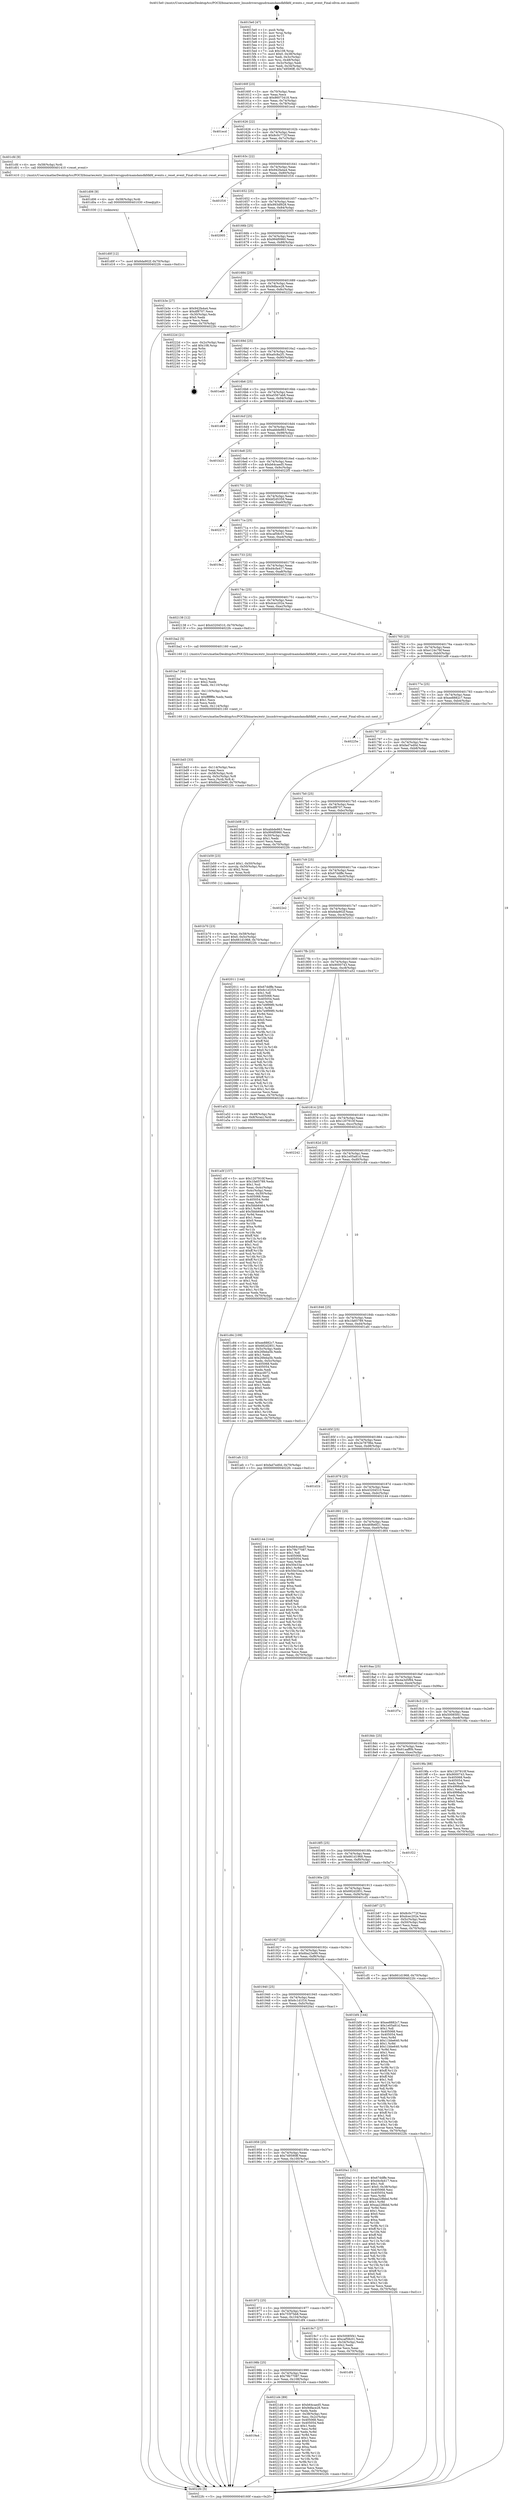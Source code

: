digraph "0x4015e0" {
  label = "0x4015e0 (/mnt/c/Users/mathe/Desktop/tcc/POCII/binaries/extr_linuxdriversgpudrmamdamdkfdkfd_events.c_reset_event_Final-ollvm.out::main(0))"
  labelloc = "t"
  node[shape=record]

  Entry [label="",width=0.3,height=0.3,shape=circle,fillcolor=black,style=filled]
  "0x40160f" [label="{
     0x40160f [23]\l
     | [instrs]\l
     &nbsp;&nbsp;0x40160f \<+3\>: mov -0x70(%rbp),%eax\l
     &nbsp;&nbsp;0x401612 \<+2\>: mov %eax,%ecx\l
     &nbsp;&nbsp;0x401614 \<+6\>: sub $0x86073418,%ecx\l
     &nbsp;&nbsp;0x40161a \<+3\>: mov %eax,-0x74(%rbp)\l
     &nbsp;&nbsp;0x40161d \<+3\>: mov %ecx,-0x78(%rbp)\l
     &nbsp;&nbsp;0x401620 \<+6\>: je 0000000000401ecd \<main+0x8ed\>\l
  }"]
  "0x401ecd" [label="{
     0x401ecd\l
  }", style=dashed]
  "0x401626" [label="{
     0x401626 [22]\l
     | [instrs]\l
     &nbsp;&nbsp;0x401626 \<+5\>: jmp 000000000040162b \<main+0x4b\>\l
     &nbsp;&nbsp;0x40162b \<+3\>: mov -0x74(%rbp),%eax\l
     &nbsp;&nbsp;0x40162e \<+5\>: sub $0x8c0c772f,%eax\l
     &nbsp;&nbsp;0x401633 \<+3\>: mov %eax,-0x7c(%rbp)\l
     &nbsp;&nbsp;0x401636 \<+6\>: je 0000000000401cfd \<main+0x71d\>\l
  }"]
  Exit [label="",width=0.3,height=0.3,shape=circle,fillcolor=black,style=filled,peripheries=2]
  "0x401cfd" [label="{
     0x401cfd [9]\l
     | [instrs]\l
     &nbsp;&nbsp;0x401cfd \<+4\>: mov -0x58(%rbp),%rdi\l
     &nbsp;&nbsp;0x401d01 \<+5\>: call 0000000000401410 \<reset_event\>\l
     | [calls]\l
     &nbsp;&nbsp;0x401410 \{1\} (/mnt/c/Users/mathe/Desktop/tcc/POCII/binaries/extr_linuxdriversgpudrmamdamdkfdkfd_events.c_reset_event_Final-ollvm.out::reset_event)\l
  }"]
  "0x40163c" [label="{
     0x40163c [22]\l
     | [instrs]\l
     &nbsp;&nbsp;0x40163c \<+5\>: jmp 0000000000401641 \<main+0x61\>\l
     &nbsp;&nbsp;0x401641 \<+3\>: mov -0x74(%rbp),%eax\l
     &nbsp;&nbsp;0x401644 \<+5\>: sub $0x942fa4a4,%eax\l
     &nbsp;&nbsp;0x401649 \<+3\>: mov %eax,-0x80(%rbp)\l
     &nbsp;&nbsp;0x40164c \<+6\>: je 0000000000401f16 \<main+0x936\>\l
  }"]
  "0x4019a4" [label="{
     0x4019a4\l
  }", style=dashed]
  "0x401f16" [label="{
     0x401f16\l
  }", style=dashed]
  "0x401652" [label="{
     0x401652 [25]\l
     | [instrs]\l
     &nbsp;&nbsp;0x401652 \<+5\>: jmp 0000000000401657 \<main+0x77\>\l
     &nbsp;&nbsp;0x401657 \<+3\>: mov -0x74(%rbp),%eax\l
     &nbsp;&nbsp;0x40165a \<+5\>: sub $0x993df928,%eax\l
     &nbsp;&nbsp;0x40165f \<+6\>: mov %eax,-0x84(%rbp)\l
     &nbsp;&nbsp;0x401665 \<+6\>: je 0000000000402005 \<main+0xa25\>\l
  }"]
  "0x4021d4" [label="{
     0x4021d4 [89]\l
     | [instrs]\l
     &nbsp;&nbsp;0x4021d4 \<+5\>: mov $0xb64caed5,%eax\l
     &nbsp;&nbsp;0x4021d9 \<+5\>: mov $0x9dface28,%ecx\l
     &nbsp;&nbsp;0x4021de \<+2\>: xor %edx,%edx\l
     &nbsp;&nbsp;0x4021e0 \<+3\>: mov -0x38(%rbp),%esi\l
     &nbsp;&nbsp;0x4021e3 \<+3\>: mov %esi,-0x2c(%rbp)\l
     &nbsp;&nbsp;0x4021e6 \<+7\>: mov 0x405068,%esi\l
     &nbsp;&nbsp;0x4021ed \<+7\>: mov 0x405054,%edi\l
     &nbsp;&nbsp;0x4021f4 \<+3\>: sub $0x1,%edx\l
     &nbsp;&nbsp;0x4021f7 \<+3\>: mov %esi,%r8d\l
     &nbsp;&nbsp;0x4021fa \<+3\>: add %edx,%r8d\l
     &nbsp;&nbsp;0x4021fd \<+4\>: imul %r8d,%esi\l
     &nbsp;&nbsp;0x402201 \<+3\>: and $0x1,%esi\l
     &nbsp;&nbsp;0x402204 \<+3\>: cmp $0x0,%esi\l
     &nbsp;&nbsp;0x402207 \<+4\>: sete %r9b\l
     &nbsp;&nbsp;0x40220b \<+3\>: cmp $0xa,%edi\l
     &nbsp;&nbsp;0x40220e \<+4\>: setl %r10b\l
     &nbsp;&nbsp;0x402212 \<+3\>: mov %r9b,%r11b\l
     &nbsp;&nbsp;0x402215 \<+3\>: and %r10b,%r11b\l
     &nbsp;&nbsp;0x402218 \<+3\>: xor %r10b,%r9b\l
     &nbsp;&nbsp;0x40221b \<+3\>: or %r9b,%r11b\l
     &nbsp;&nbsp;0x40221e \<+4\>: test $0x1,%r11b\l
     &nbsp;&nbsp;0x402222 \<+3\>: cmovne %ecx,%eax\l
     &nbsp;&nbsp;0x402225 \<+3\>: mov %eax,-0x70(%rbp)\l
     &nbsp;&nbsp;0x402228 \<+5\>: jmp 00000000004022fc \<main+0xd1c\>\l
  }"]
  "0x402005" [label="{
     0x402005\l
  }", style=dashed]
  "0x40166b" [label="{
     0x40166b [25]\l
     | [instrs]\l
     &nbsp;&nbsp;0x40166b \<+5\>: jmp 0000000000401670 \<main+0x90\>\l
     &nbsp;&nbsp;0x401670 \<+3\>: mov -0x74(%rbp),%eax\l
     &nbsp;&nbsp;0x401673 \<+5\>: sub $0x994f0960,%eax\l
     &nbsp;&nbsp;0x401678 \<+6\>: mov %eax,-0x88(%rbp)\l
     &nbsp;&nbsp;0x40167e \<+6\>: je 0000000000401b3e \<main+0x55e\>\l
  }"]
  "0x40198b" [label="{
     0x40198b [25]\l
     | [instrs]\l
     &nbsp;&nbsp;0x40198b \<+5\>: jmp 0000000000401990 \<main+0x3b0\>\l
     &nbsp;&nbsp;0x401990 \<+3\>: mov -0x74(%rbp),%eax\l
     &nbsp;&nbsp;0x401993 \<+5\>: sub $0x79b77087,%eax\l
     &nbsp;&nbsp;0x401998 \<+6\>: mov %eax,-0x108(%rbp)\l
     &nbsp;&nbsp;0x40199e \<+6\>: je 00000000004021d4 \<main+0xbf4\>\l
  }"]
  "0x401b3e" [label="{
     0x401b3e [27]\l
     | [instrs]\l
     &nbsp;&nbsp;0x401b3e \<+5\>: mov $0x942fa4a4,%eax\l
     &nbsp;&nbsp;0x401b43 \<+5\>: mov $0xdf8707,%ecx\l
     &nbsp;&nbsp;0x401b48 \<+3\>: mov -0x30(%rbp),%edx\l
     &nbsp;&nbsp;0x401b4b \<+3\>: cmp $0x0,%edx\l
     &nbsp;&nbsp;0x401b4e \<+3\>: cmove %ecx,%eax\l
     &nbsp;&nbsp;0x401b51 \<+3\>: mov %eax,-0x70(%rbp)\l
     &nbsp;&nbsp;0x401b54 \<+5\>: jmp 00000000004022fc \<main+0xd1c\>\l
  }"]
  "0x401684" [label="{
     0x401684 [25]\l
     | [instrs]\l
     &nbsp;&nbsp;0x401684 \<+5\>: jmp 0000000000401689 \<main+0xa9\>\l
     &nbsp;&nbsp;0x401689 \<+3\>: mov -0x74(%rbp),%eax\l
     &nbsp;&nbsp;0x40168c \<+5\>: sub $0x9dface28,%eax\l
     &nbsp;&nbsp;0x401691 \<+6\>: mov %eax,-0x8c(%rbp)\l
     &nbsp;&nbsp;0x401697 \<+6\>: je 000000000040222d \<main+0xc4d\>\l
  }"]
  "0x401df4" [label="{
     0x401df4\l
  }", style=dashed]
  "0x40222d" [label="{
     0x40222d [21]\l
     | [instrs]\l
     &nbsp;&nbsp;0x40222d \<+3\>: mov -0x2c(%rbp),%eax\l
     &nbsp;&nbsp;0x402230 \<+7\>: add $0x108,%rsp\l
     &nbsp;&nbsp;0x402237 \<+1\>: pop %rbx\l
     &nbsp;&nbsp;0x402238 \<+2\>: pop %r12\l
     &nbsp;&nbsp;0x40223a \<+2\>: pop %r13\l
     &nbsp;&nbsp;0x40223c \<+2\>: pop %r14\l
     &nbsp;&nbsp;0x40223e \<+2\>: pop %r15\l
     &nbsp;&nbsp;0x402240 \<+1\>: pop %rbp\l
     &nbsp;&nbsp;0x402241 \<+1\>: ret\l
  }"]
  "0x40169d" [label="{
     0x40169d [25]\l
     | [instrs]\l
     &nbsp;&nbsp;0x40169d \<+5\>: jmp 00000000004016a2 \<main+0xc2\>\l
     &nbsp;&nbsp;0x4016a2 \<+3\>: mov -0x74(%rbp),%eax\l
     &nbsp;&nbsp;0x4016a5 \<+5\>: sub $0xa0c8a2f1,%eax\l
     &nbsp;&nbsp;0x4016aa \<+6\>: mov %eax,-0x90(%rbp)\l
     &nbsp;&nbsp;0x4016b0 \<+6\>: je 0000000000401ed9 \<main+0x8f9\>\l
  }"]
  "0x401d0f" [label="{
     0x401d0f [12]\l
     | [instrs]\l
     &nbsp;&nbsp;0x401d0f \<+7\>: movl $0x6da902f,-0x70(%rbp)\l
     &nbsp;&nbsp;0x401d16 \<+5\>: jmp 00000000004022fc \<main+0xd1c\>\l
  }"]
  "0x401ed9" [label="{
     0x401ed9\l
  }", style=dashed]
  "0x4016b6" [label="{
     0x4016b6 [25]\l
     | [instrs]\l
     &nbsp;&nbsp;0x4016b6 \<+5\>: jmp 00000000004016bb \<main+0xdb\>\l
     &nbsp;&nbsp;0x4016bb \<+3\>: mov -0x74(%rbp),%eax\l
     &nbsp;&nbsp;0x4016be \<+5\>: sub $0xa5567ab8,%eax\l
     &nbsp;&nbsp;0x4016c3 \<+6\>: mov %eax,-0x94(%rbp)\l
     &nbsp;&nbsp;0x4016c9 \<+6\>: je 0000000000401d49 \<main+0x769\>\l
  }"]
  "0x401d06" [label="{
     0x401d06 [9]\l
     | [instrs]\l
     &nbsp;&nbsp;0x401d06 \<+4\>: mov -0x58(%rbp),%rdi\l
     &nbsp;&nbsp;0x401d0a \<+5\>: call 0000000000401030 \<free@plt\>\l
     | [calls]\l
     &nbsp;&nbsp;0x401030 \{1\} (unknown)\l
  }"]
  "0x401d49" [label="{
     0x401d49\l
  }", style=dashed]
  "0x4016cf" [label="{
     0x4016cf [25]\l
     | [instrs]\l
     &nbsp;&nbsp;0x4016cf \<+5\>: jmp 00000000004016d4 \<main+0xf4\>\l
     &nbsp;&nbsp;0x4016d4 \<+3\>: mov -0x74(%rbp),%eax\l
     &nbsp;&nbsp;0x4016d7 \<+5\>: sub $0xabbde863,%eax\l
     &nbsp;&nbsp;0x4016dc \<+6\>: mov %eax,-0x98(%rbp)\l
     &nbsp;&nbsp;0x4016e2 \<+6\>: je 0000000000401b23 \<main+0x543\>\l
  }"]
  "0x401bd3" [label="{
     0x401bd3 [33]\l
     | [instrs]\l
     &nbsp;&nbsp;0x401bd3 \<+6\>: mov -0x114(%rbp),%ecx\l
     &nbsp;&nbsp;0x401bd9 \<+3\>: imul %eax,%ecx\l
     &nbsp;&nbsp;0x401bdc \<+4\>: mov -0x58(%rbp),%rdi\l
     &nbsp;&nbsp;0x401be0 \<+4\>: movslq -0x5c(%rbp),%r8\l
     &nbsp;&nbsp;0x401be4 \<+4\>: mov %ecx,(%rdi,%r8,4)\l
     &nbsp;&nbsp;0x401be8 \<+7\>: movl $0x6ba23e99,-0x70(%rbp)\l
     &nbsp;&nbsp;0x401bef \<+5\>: jmp 00000000004022fc \<main+0xd1c\>\l
  }"]
  "0x401b23" [label="{
     0x401b23\l
  }", style=dashed]
  "0x4016e8" [label="{
     0x4016e8 [25]\l
     | [instrs]\l
     &nbsp;&nbsp;0x4016e8 \<+5\>: jmp 00000000004016ed \<main+0x10d\>\l
     &nbsp;&nbsp;0x4016ed \<+3\>: mov -0x74(%rbp),%eax\l
     &nbsp;&nbsp;0x4016f0 \<+5\>: sub $0xb64caed5,%eax\l
     &nbsp;&nbsp;0x4016f5 \<+6\>: mov %eax,-0x9c(%rbp)\l
     &nbsp;&nbsp;0x4016fb \<+6\>: je 00000000004022f5 \<main+0xd15\>\l
  }"]
  "0x401ba7" [label="{
     0x401ba7 [44]\l
     | [instrs]\l
     &nbsp;&nbsp;0x401ba7 \<+2\>: xor %ecx,%ecx\l
     &nbsp;&nbsp;0x401ba9 \<+5\>: mov $0x2,%edx\l
     &nbsp;&nbsp;0x401bae \<+6\>: mov %edx,-0x110(%rbp)\l
     &nbsp;&nbsp;0x401bb4 \<+1\>: cltd\l
     &nbsp;&nbsp;0x401bb5 \<+6\>: mov -0x110(%rbp),%esi\l
     &nbsp;&nbsp;0x401bbb \<+2\>: idiv %esi\l
     &nbsp;&nbsp;0x401bbd \<+6\>: imul $0xfffffffe,%edx,%edx\l
     &nbsp;&nbsp;0x401bc3 \<+3\>: sub $0x1,%ecx\l
     &nbsp;&nbsp;0x401bc6 \<+2\>: sub %ecx,%edx\l
     &nbsp;&nbsp;0x401bc8 \<+6\>: mov %edx,-0x114(%rbp)\l
     &nbsp;&nbsp;0x401bce \<+5\>: call 0000000000401160 \<next_i\>\l
     | [calls]\l
     &nbsp;&nbsp;0x401160 \{1\} (/mnt/c/Users/mathe/Desktop/tcc/POCII/binaries/extr_linuxdriversgpudrmamdamdkfdkfd_events.c_reset_event_Final-ollvm.out::next_i)\l
  }"]
  "0x4022f5" [label="{
     0x4022f5\l
  }", style=dashed]
  "0x401701" [label="{
     0x401701 [25]\l
     | [instrs]\l
     &nbsp;&nbsp;0x401701 \<+5\>: jmp 0000000000401706 \<main+0x126\>\l
     &nbsp;&nbsp;0x401706 \<+3\>: mov -0x74(%rbp),%eax\l
     &nbsp;&nbsp;0x401709 \<+5\>: sub $0xbf2d5359,%eax\l
     &nbsp;&nbsp;0x40170e \<+6\>: mov %eax,-0xa0(%rbp)\l
     &nbsp;&nbsp;0x401714 \<+6\>: je 000000000040227f \<main+0xc9f\>\l
  }"]
  "0x401b70" [label="{
     0x401b70 [23]\l
     | [instrs]\l
     &nbsp;&nbsp;0x401b70 \<+4\>: mov %rax,-0x58(%rbp)\l
     &nbsp;&nbsp;0x401b74 \<+7\>: movl $0x0,-0x5c(%rbp)\l
     &nbsp;&nbsp;0x401b7b \<+7\>: movl $0x661d1968,-0x70(%rbp)\l
     &nbsp;&nbsp;0x401b82 \<+5\>: jmp 00000000004022fc \<main+0xd1c\>\l
  }"]
  "0x40227f" [label="{
     0x40227f\l
  }", style=dashed]
  "0x40171a" [label="{
     0x40171a [25]\l
     | [instrs]\l
     &nbsp;&nbsp;0x40171a \<+5\>: jmp 000000000040171f \<main+0x13f\>\l
     &nbsp;&nbsp;0x40171f \<+3\>: mov -0x74(%rbp),%eax\l
     &nbsp;&nbsp;0x401722 \<+5\>: sub $0xcaf58c01,%eax\l
     &nbsp;&nbsp;0x401727 \<+6\>: mov %eax,-0xa4(%rbp)\l
     &nbsp;&nbsp;0x40172d \<+6\>: je 00000000004019e2 \<main+0x402\>\l
  }"]
  "0x401a5f" [label="{
     0x401a5f [157]\l
     | [instrs]\l
     &nbsp;&nbsp;0x401a5f \<+5\>: mov $0x1207910f,%ecx\l
     &nbsp;&nbsp;0x401a64 \<+5\>: mov $0x1fa65789,%edx\l
     &nbsp;&nbsp;0x401a69 \<+3\>: mov $0x1,%sil\l
     &nbsp;&nbsp;0x401a6c \<+3\>: mov %eax,-0x4c(%rbp)\l
     &nbsp;&nbsp;0x401a6f \<+3\>: mov -0x4c(%rbp),%eax\l
     &nbsp;&nbsp;0x401a72 \<+3\>: mov %eax,-0x30(%rbp)\l
     &nbsp;&nbsp;0x401a75 \<+7\>: mov 0x405068,%eax\l
     &nbsp;&nbsp;0x401a7c \<+8\>: mov 0x405054,%r8d\l
     &nbsp;&nbsp;0x401a84 \<+3\>: mov %eax,%r9d\l
     &nbsp;&nbsp;0x401a87 \<+7\>: sub $0x5bbb6464,%r9d\l
     &nbsp;&nbsp;0x401a8e \<+4\>: sub $0x1,%r9d\l
     &nbsp;&nbsp;0x401a92 \<+7\>: add $0x5bbb6464,%r9d\l
     &nbsp;&nbsp;0x401a99 \<+4\>: imul %r9d,%eax\l
     &nbsp;&nbsp;0x401a9d \<+3\>: and $0x1,%eax\l
     &nbsp;&nbsp;0x401aa0 \<+3\>: cmp $0x0,%eax\l
     &nbsp;&nbsp;0x401aa3 \<+4\>: sete %r10b\l
     &nbsp;&nbsp;0x401aa7 \<+4\>: cmp $0xa,%r8d\l
     &nbsp;&nbsp;0x401aab \<+4\>: setl %r11b\l
     &nbsp;&nbsp;0x401aaf \<+3\>: mov %r10b,%bl\l
     &nbsp;&nbsp;0x401ab2 \<+3\>: xor $0xff,%bl\l
     &nbsp;&nbsp;0x401ab5 \<+3\>: mov %r11b,%r14b\l
     &nbsp;&nbsp;0x401ab8 \<+4\>: xor $0xff,%r14b\l
     &nbsp;&nbsp;0x401abc \<+4\>: xor $0x1,%sil\l
     &nbsp;&nbsp;0x401ac0 \<+3\>: mov %bl,%r15b\l
     &nbsp;&nbsp;0x401ac3 \<+4\>: and $0xff,%r15b\l
     &nbsp;&nbsp;0x401ac7 \<+3\>: and %sil,%r10b\l
     &nbsp;&nbsp;0x401aca \<+3\>: mov %r14b,%r12b\l
     &nbsp;&nbsp;0x401acd \<+4\>: and $0xff,%r12b\l
     &nbsp;&nbsp;0x401ad1 \<+3\>: and %sil,%r11b\l
     &nbsp;&nbsp;0x401ad4 \<+3\>: or %r10b,%r15b\l
     &nbsp;&nbsp;0x401ad7 \<+3\>: or %r11b,%r12b\l
     &nbsp;&nbsp;0x401ada \<+3\>: xor %r12b,%r15b\l
     &nbsp;&nbsp;0x401add \<+3\>: or %r14b,%bl\l
     &nbsp;&nbsp;0x401ae0 \<+3\>: xor $0xff,%bl\l
     &nbsp;&nbsp;0x401ae3 \<+4\>: or $0x1,%sil\l
     &nbsp;&nbsp;0x401ae7 \<+3\>: and %sil,%bl\l
     &nbsp;&nbsp;0x401aea \<+3\>: or %bl,%r15b\l
     &nbsp;&nbsp;0x401aed \<+4\>: test $0x1,%r15b\l
     &nbsp;&nbsp;0x401af1 \<+3\>: cmovne %edx,%ecx\l
     &nbsp;&nbsp;0x401af4 \<+3\>: mov %ecx,-0x70(%rbp)\l
     &nbsp;&nbsp;0x401af7 \<+5\>: jmp 00000000004022fc \<main+0xd1c\>\l
  }"]
  "0x4019e2" [label="{
     0x4019e2\l
  }", style=dashed]
  "0x401733" [label="{
     0x401733 [25]\l
     | [instrs]\l
     &nbsp;&nbsp;0x401733 \<+5\>: jmp 0000000000401738 \<main+0x158\>\l
     &nbsp;&nbsp;0x401738 \<+3\>: mov -0x74(%rbp),%eax\l
     &nbsp;&nbsp;0x40173b \<+5\>: sub $0xd4cfa417,%eax\l
     &nbsp;&nbsp;0x401740 \<+6\>: mov %eax,-0xa8(%rbp)\l
     &nbsp;&nbsp;0x401746 \<+6\>: je 0000000000402138 \<main+0xb58\>\l
  }"]
  "0x4015e0" [label="{
     0x4015e0 [47]\l
     | [instrs]\l
     &nbsp;&nbsp;0x4015e0 \<+1\>: push %rbp\l
     &nbsp;&nbsp;0x4015e1 \<+3\>: mov %rsp,%rbp\l
     &nbsp;&nbsp;0x4015e4 \<+2\>: push %r15\l
     &nbsp;&nbsp;0x4015e6 \<+2\>: push %r14\l
     &nbsp;&nbsp;0x4015e8 \<+2\>: push %r13\l
     &nbsp;&nbsp;0x4015ea \<+2\>: push %r12\l
     &nbsp;&nbsp;0x4015ec \<+1\>: push %rbx\l
     &nbsp;&nbsp;0x4015ed \<+7\>: sub $0x108,%rsp\l
     &nbsp;&nbsp;0x4015f4 \<+7\>: movl $0x0,-0x38(%rbp)\l
     &nbsp;&nbsp;0x4015fb \<+3\>: mov %edi,-0x3c(%rbp)\l
     &nbsp;&nbsp;0x4015fe \<+4\>: mov %rsi,-0x48(%rbp)\l
     &nbsp;&nbsp;0x401602 \<+3\>: mov -0x3c(%rbp),%edi\l
     &nbsp;&nbsp;0x401605 \<+3\>: mov %edi,-0x34(%rbp)\l
     &nbsp;&nbsp;0x401608 \<+7\>: movl $0x749590ff,-0x70(%rbp)\l
  }"]
  "0x402138" [label="{
     0x402138 [12]\l
     | [instrs]\l
     &nbsp;&nbsp;0x402138 \<+7\>: movl $0x43204510,-0x70(%rbp)\l
     &nbsp;&nbsp;0x40213f \<+5\>: jmp 00000000004022fc \<main+0xd1c\>\l
  }"]
  "0x40174c" [label="{
     0x40174c [25]\l
     | [instrs]\l
     &nbsp;&nbsp;0x40174c \<+5\>: jmp 0000000000401751 \<main+0x171\>\l
     &nbsp;&nbsp;0x401751 \<+3\>: mov -0x74(%rbp),%eax\l
     &nbsp;&nbsp;0x401754 \<+5\>: sub $0xdcec202e,%eax\l
     &nbsp;&nbsp;0x401759 \<+6\>: mov %eax,-0xac(%rbp)\l
     &nbsp;&nbsp;0x40175f \<+6\>: je 0000000000401ba2 \<main+0x5c2\>\l
  }"]
  "0x4022fc" [label="{
     0x4022fc [5]\l
     | [instrs]\l
     &nbsp;&nbsp;0x4022fc \<+5\>: jmp 000000000040160f \<main+0x2f\>\l
  }"]
  "0x401ba2" [label="{
     0x401ba2 [5]\l
     | [instrs]\l
     &nbsp;&nbsp;0x401ba2 \<+5\>: call 0000000000401160 \<next_i\>\l
     | [calls]\l
     &nbsp;&nbsp;0x401160 \{1\} (/mnt/c/Users/mathe/Desktop/tcc/POCII/binaries/extr_linuxdriversgpudrmamdamdkfdkfd_events.c_reset_event_Final-ollvm.out::next_i)\l
  }"]
  "0x401765" [label="{
     0x401765 [25]\l
     | [instrs]\l
     &nbsp;&nbsp;0x401765 \<+5\>: jmp 000000000040176a \<main+0x18a\>\l
     &nbsp;&nbsp;0x40176a \<+3\>: mov -0x74(%rbp),%eax\l
     &nbsp;&nbsp;0x40176d \<+5\>: sub $0xe124c76f,%eax\l
     &nbsp;&nbsp;0x401772 \<+6\>: mov %eax,-0xb0(%rbp)\l
     &nbsp;&nbsp;0x401778 \<+6\>: je 0000000000401ef8 \<main+0x918\>\l
  }"]
  "0x401972" [label="{
     0x401972 [25]\l
     | [instrs]\l
     &nbsp;&nbsp;0x401972 \<+5\>: jmp 0000000000401977 \<main+0x397\>\l
     &nbsp;&nbsp;0x401977 \<+3\>: mov -0x74(%rbp),%eax\l
     &nbsp;&nbsp;0x40197a \<+5\>: sub $0x755f7bb8,%eax\l
     &nbsp;&nbsp;0x40197f \<+6\>: mov %eax,-0x104(%rbp)\l
     &nbsp;&nbsp;0x401985 \<+6\>: je 0000000000401df4 \<main+0x814\>\l
  }"]
  "0x401ef8" [label="{
     0x401ef8\l
  }", style=dashed]
  "0x40177e" [label="{
     0x40177e [25]\l
     | [instrs]\l
     &nbsp;&nbsp;0x40177e \<+5\>: jmp 0000000000401783 \<main+0x1a3\>\l
     &nbsp;&nbsp;0x401783 \<+3\>: mov -0x74(%rbp),%eax\l
     &nbsp;&nbsp;0x401786 \<+5\>: sub $0xee8882c7,%eax\l
     &nbsp;&nbsp;0x40178b \<+6\>: mov %eax,-0xb4(%rbp)\l
     &nbsp;&nbsp;0x401791 \<+6\>: je 000000000040225e \<main+0xc7e\>\l
  }"]
  "0x4019c7" [label="{
     0x4019c7 [27]\l
     | [instrs]\l
     &nbsp;&nbsp;0x4019c7 \<+5\>: mov $0x50085f41,%eax\l
     &nbsp;&nbsp;0x4019cc \<+5\>: mov $0xcaf58c01,%ecx\l
     &nbsp;&nbsp;0x4019d1 \<+3\>: mov -0x34(%rbp),%edx\l
     &nbsp;&nbsp;0x4019d4 \<+3\>: cmp $0x2,%edx\l
     &nbsp;&nbsp;0x4019d7 \<+3\>: cmovne %ecx,%eax\l
     &nbsp;&nbsp;0x4019da \<+3\>: mov %eax,-0x70(%rbp)\l
     &nbsp;&nbsp;0x4019dd \<+5\>: jmp 00000000004022fc \<main+0xd1c\>\l
  }"]
  "0x40225e" [label="{
     0x40225e\l
  }", style=dashed]
  "0x401797" [label="{
     0x401797 [25]\l
     | [instrs]\l
     &nbsp;&nbsp;0x401797 \<+5\>: jmp 000000000040179c \<main+0x1bc\>\l
     &nbsp;&nbsp;0x40179c \<+3\>: mov -0x74(%rbp),%eax\l
     &nbsp;&nbsp;0x40179f \<+5\>: sub $0xfad7ed0d,%eax\l
     &nbsp;&nbsp;0x4017a4 \<+6\>: mov %eax,-0xb8(%rbp)\l
     &nbsp;&nbsp;0x4017aa \<+6\>: je 0000000000401b08 \<main+0x528\>\l
  }"]
  "0x401959" [label="{
     0x401959 [25]\l
     | [instrs]\l
     &nbsp;&nbsp;0x401959 \<+5\>: jmp 000000000040195e \<main+0x37e\>\l
     &nbsp;&nbsp;0x40195e \<+3\>: mov -0x74(%rbp),%eax\l
     &nbsp;&nbsp;0x401961 \<+5\>: sub $0x749590ff,%eax\l
     &nbsp;&nbsp;0x401966 \<+6\>: mov %eax,-0x100(%rbp)\l
     &nbsp;&nbsp;0x40196c \<+6\>: je 00000000004019c7 \<main+0x3e7\>\l
  }"]
  "0x401b08" [label="{
     0x401b08 [27]\l
     | [instrs]\l
     &nbsp;&nbsp;0x401b08 \<+5\>: mov $0xabbde863,%eax\l
     &nbsp;&nbsp;0x401b0d \<+5\>: mov $0x994f0960,%ecx\l
     &nbsp;&nbsp;0x401b12 \<+3\>: mov -0x30(%rbp),%edx\l
     &nbsp;&nbsp;0x401b15 \<+3\>: cmp $0x1,%edx\l
     &nbsp;&nbsp;0x401b18 \<+3\>: cmovl %ecx,%eax\l
     &nbsp;&nbsp;0x401b1b \<+3\>: mov %eax,-0x70(%rbp)\l
     &nbsp;&nbsp;0x401b1e \<+5\>: jmp 00000000004022fc \<main+0xd1c\>\l
  }"]
  "0x4017b0" [label="{
     0x4017b0 [25]\l
     | [instrs]\l
     &nbsp;&nbsp;0x4017b0 \<+5\>: jmp 00000000004017b5 \<main+0x1d5\>\l
     &nbsp;&nbsp;0x4017b5 \<+3\>: mov -0x74(%rbp),%eax\l
     &nbsp;&nbsp;0x4017b8 \<+5\>: sub $0xdf8707,%eax\l
     &nbsp;&nbsp;0x4017bd \<+6\>: mov %eax,-0xbc(%rbp)\l
     &nbsp;&nbsp;0x4017c3 \<+6\>: je 0000000000401b59 \<main+0x579\>\l
  }"]
  "0x4020a1" [label="{
     0x4020a1 [151]\l
     | [instrs]\l
     &nbsp;&nbsp;0x4020a1 \<+5\>: mov $0x67ddffe,%eax\l
     &nbsp;&nbsp;0x4020a6 \<+5\>: mov $0xd4cfa417,%ecx\l
     &nbsp;&nbsp;0x4020ab \<+2\>: mov $0x1,%dl\l
     &nbsp;&nbsp;0x4020ad \<+7\>: movl $0x0,-0x38(%rbp)\l
     &nbsp;&nbsp;0x4020b4 \<+7\>: mov 0x405068,%esi\l
     &nbsp;&nbsp;0x4020bb \<+7\>: mov 0x405054,%edi\l
     &nbsp;&nbsp;0x4020c2 \<+3\>: mov %esi,%r8d\l
     &nbsp;&nbsp;0x4020c5 \<+7\>: sub $0xaa228bbd,%r8d\l
     &nbsp;&nbsp;0x4020cc \<+4\>: sub $0x1,%r8d\l
     &nbsp;&nbsp;0x4020d0 \<+7\>: add $0xaa228bbd,%r8d\l
     &nbsp;&nbsp;0x4020d7 \<+4\>: imul %r8d,%esi\l
     &nbsp;&nbsp;0x4020db \<+3\>: and $0x1,%esi\l
     &nbsp;&nbsp;0x4020de \<+3\>: cmp $0x0,%esi\l
     &nbsp;&nbsp;0x4020e1 \<+4\>: sete %r9b\l
     &nbsp;&nbsp;0x4020e5 \<+3\>: cmp $0xa,%edi\l
     &nbsp;&nbsp;0x4020e8 \<+4\>: setl %r10b\l
     &nbsp;&nbsp;0x4020ec \<+3\>: mov %r9b,%r11b\l
     &nbsp;&nbsp;0x4020ef \<+4\>: xor $0xff,%r11b\l
     &nbsp;&nbsp;0x4020f3 \<+3\>: mov %r10b,%bl\l
     &nbsp;&nbsp;0x4020f6 \<+3\>: xor $0xff,%bl\l
     &nbsp;&nbsp;0x4020f9 \<+3\>: xor $0x0,%dl\l
     &nbsp;&nbsp;0x4020fc \<+3\>: mov %r11b,%r14b\l
     &nbsp;&nbsp;0x4020ff \<+4\>: and $0x0,%r14b\l
     &nbsp;&nbsp;0x402103 \<+3\>: and %dl,%r9b\l
     &nbsp;&nbsp;0x402106 \<+3\>: mov %bl,%r15b\l
     &nbsp;&nbsp;0x402109 \<+4\>: and $0x0,%r15b\l
     &nbsp;&nbsp;0x40210d \<+3\>: and %dl,%r10b\l
     &nbsp;&nbsp;0x402110 \<+3\>: or %r9b,%r14b\l
     &nbsp;&nbsp;0x402113 \<+3\>: or %r10b,%r15b\l
     &nbsp;&nbsp;0x402116 \<+3\>: xor %r15b,%r14b\l
     &nbsp;&nbsp;0x402119 \<+3\>: or %bl,%r11b\l
     &nbsp;&nbsp;0x40211c \<+4\>: xor $0xff,%r11b\l
     &nbsp;&nbsp;0x402120 \<+3\>: or $0x0,%dl\l
     &nbsp;&nbsp;0x402123 \<+3\>: and %dl,%r11b\l
     &nbsp;&nbsp;0x402126 \<+3\>: or %r11b,%r14b\l
     &nbsp;&nbsp;0x402129 \<+4\>: test $0x1,%r14b\l
     &nbsp;&nbsp;0x40212d \<+3\>: cmovne %ecx,%eax\l
     &nbsp;&nbsp;0x402130 \<+3\>: mov %eax,-0x70(%rbp)\l
     &nbsp;&nbsp;0x402133 \<+5\>: jmp 00000000004022fc \<main+0xd1c\>\l
  }"]
  "0x401b59" [label="{
     0x401b59 [23]\l
     | [instrs]\l
     &nbsp;&nbsp;0x401b59 \<+7\>: movl $0x1,-0x50(%rbp)\l
     &nbsp;&nbsp;0x401b60 \<+4\>: movslq -0x50(%rbp),%rax\l
     &nbsp;&nbsp;0x401b64 \<+4\>: shl $0x2,%rax\l
     &nbsp;&nbsp;0x401b68 \<+3\>: mov %rax,%rdi\l
     &nbsp;&nbsp;0x401b6b \<+5\>: call 0000000000401050 \<malloc@plt\>\l
     | [calls]\l
     &nbsp;&nbsp;0x401050 \{1\} (unknown)\l
  }"]
  "0x4017c9" [label="{
     0x4017c9 [25]\l
     | [instrs]\l
     &nbsp;&nbsp;0x4017c9 \<+5\>: jmp 00000000004017ce \<main+0x1ee\>\l
     &nbsp;&nbsp;0x4017ce \<+3\>: mov -0x74(%rbp),%eax\l
     &nbsp;&nbsp;0x4017d1 \<+5\>: sub $0x67ddffe,%eax\l
     &nbsp;&nbsp;0x4017d6 \<+6\>: mov %eax,-0xc0(%rbp)\l
     &nbsp;&nbsp;0x4017dc \<+6\>: je 00000000004022e2 \<main+0xd02\>\l
  }"]
  "0x401940" [label="{
     0x401940 [25]\l
     | [instrs]\l
     &nbsp;&nbsp;0x401940 \<+5\>: jmp 0000000000401945 \<main+0x365\>\l
     &nbsp;&nbsp;0x401945 \<+3\>: mov -0x74(%rbp),%eax\l
     &nbsp;&nbsp;0x401948 \<+5\>: sub $0x6c1d1f16,%eax\l
     &nbsp;&nbsp;0x40194d \<+6\>: mov %eax,-0xfc(%rbp)\l
     &nbsp;&nbsp;0x401953 \<+6\>: je 00000000004020a1 \<main+0xac1\>\l
  }"]
  "0x4022e2" [label="{
     0x4022e2\l
  }", style=dashed]
  "0x4017e2" [label="{
     0x4017e2 [25]\l
     | [instrs]\l
     &nbsp;&nbsp;0x4017e2 \<+5\>: jmp 00000000004017e7 \<main+0x207\>\l
     &nbsp;&nbsp;0x4017e7 \<+3\>: mov -0x74(%rbp),%eax\l
     &nbsp;&nbsp;0x4017ea \<+5\>: sub $0x6da902f,%eax\l
     &nbsp;&nbsp;0x4017ef \<+6\>: mov %eax,-0xc4(%rbp)\l
     &nbsp;&nbsp;0x4017f5 \<+6\>: je 0000000000402011 \<main+0xa31\>\l
  }"]
  "0x401bf4" [label="{
     0x401bf4 [144]\l
     | [instrs]\l
     &nbsp;&nbsp;0x401bf4 \<+5\>: mov $0xee8882c7,%eax\l
     &nbsp;&nbsp;0x401bf9 \<+5\>: mov $0x1e05a81d,%ecx\l
     &nbsp;&nbsp;0x401bfe \<+2\>: mov $0x1,%dl\l
     &nbsp;&nbsp;0x401c00 \<+7\>: mov 0x405068,%esi\l
     &nbsp;&nbsp;0x401c07 \<+7\>: mov 0x405054,%edi\l
     &nbsp;&nbsp;0x401c0e \<+3\>: mov %esi,%r8d\l
     &nbsp;&nbsp;0x401c11 \<+7\>: sub $0x11bbe640,%r8d\l
     &nbsp;&nbsp;0x401c18 \<+4\>: sub $0x1,%r8d\l
     &nbsp;&nbsp;0x401c1c \<+7\>: add $0x11bbe640,%r8d\l
     &nbsp;&nbsp;0x401c23 \<+4\>: imul %r8d,%esi\l
     &nbsp;&nbsp;0x401c27 \<+3\>: and $0x1,%esi\l
     &nbsp;&nbsp;0x401c2a \<+3\>: cmp $0x0,%esi\l
     &nbsp;&nbsp;0x401c2d \<+4\>: sete %r9b\l
     &nbsp;&nbsp;0x401c31 \<+3\>: cmp $0xa,%edi\l
     &nbsp;&nbsp;0x401c34 \<+4\>: setl %r10b\l
     &nbsp;&nbsp;0x401c38 \<+3\>: mov %r9b,%r11b\l
     &nbsp;&nbsp;0x401c3b \<+4\>: xor $0xff,%r11b\l
     &nbsp;&nbsp;0x401c3f \<+3\>: mov %r10b,%bl\l
     &nbsp;&nbsp;0x401c42 \<+3\>: xor $0xff,%bl\l
     &nbsp;&nbsp;0x401c45 \<+3\>: xor $0x1,%dl\l
     &nbsp;&nbsp;0x401c48 \<+3\>: mov %r11b,%r14b\l
     &nbsp;&nbsp;0x401c4b \<+4\>: and $0xff,%r14b\l
     &nbsp;&nbsp;0x401c4f \<+3\>: and %dl,%r9b\l
     &nbsp;&nbsp;0x401c52 \<+3\>: mov %bl,%r15b\l
     &nbsp;&nbsp;0x401c55 \<+4\>: and $0xff,%r15b\l
     &nbsp;&nbsp;0x401c59 \<+3\>: and %dl,%r10b\l
     &nbsp;&nbsp;0x401c5c \<+3\>: or %r9b,%r14b\l
     &nbsp;&nbsp;0x401c5f \<+3\>: or %r10b,%r15b\l
     &nbsp;&nbsp;0x401c62 \<+3\>: xor %r15b,%r14b\l
     &nbsp;&nbsp;0x401c65 \<+3\>: or %bl,%r11b\l
     &nbsp;&nbsp;0x401c68 \<+4\>: xor $0xff,%r11b\l
     &nbsp;&nbsp;0x401c6c \<+3\>: or $0x1,%dl\l
     &nbsp;&nbsp;0x401c6f \<+3\>: and %dl,%r11b\l
     &nbsp;&nbsp;0x401c72 \<+3\>: or %r11b,%r14b\l
     &nbsp;&nbsp;0x401c75 \<+4\>: test $0x1,%r14b\l
     &nbsp;&nbsp;0x401c79 \<+3\>: cmovne %ecx,%eax\l
     &nbsp;&nbsp;0x401c7c \<+3\>: mov %eax,-0x70(%rbp)\l
     &nbsp;&nbsp;0x401c7f \<+5\>: jmp 00000000004022fc \<main+0xd1c\>\l
  }"]
  "0x402011" [label="{
     0x402011 [144]\l
     | [instrs]\l
     &nbsp;&nbsp;0x402011 \<+5\>: mov $0x67ddffe,%eax\l
     &nbsp;&nbsp;0x402016 \<+5\>: mov $0x6c1d1f16,%ecx\l
     &nbsp;&nbsp;0x40201b \<+2\>: mov $0x1,%dl\l
     &nbsp;&nbsp;0x40201d \<+7\>: mov 0x405068,%esi\l
     &nbsp;&nbsp;0x402024 \<+7\>: mov 0x405054,%edi\l
     &nbsp;&nbsp;0x40202b \<+3\>: mov %esi,%r8d\l
     &nbsp;&nbsp;0x40202e \<+7\>: sub $0x7e9f99f0,%r8d\l
     &nbsp;&nbsp;0x402035 \<+4\>: sub $0x1,%r8d\l
     &nbsp;&nbsp;0x402039 \<+7\>: add $0x7e9f99f0,%r8d\l
     &nbsp;&nbsp;0x402040 \<+4\>: imul %r8d,%esi\l
     &nbsp;&nbsp;0x402044 \<+3\>: and $0x1,%esi\l
     &nbsp;&nbsp;0x402047 \<+3\>: cmp $0x0,%esi\l
     &nbsp;&nbsp;0x40204a \<+4\>: sete %r9b\l
     &nbsp;&nbsp;0x40204e \<+3\>: cmp $0xa,%edi\l
     &nbsp;&nbsp;0x402051 \<+4\>: setl %r10b\l
     &nbsp;&nbsp;0x402055 \<+3\>: mov %r9b,%r11b\l
     &nbsp;&nbsp;0x402058 \<+4\>: xor $0xff,%r11b\l
     &nbsp;&nbsp;0x40205c \<+3\>: mov %r10b,%bl\l
     &nbsp;&nbsp;0x40205f \<+3\>: xor $0xff,%bl\l
     &nbsp;&nbsp;0x402062 \<+3\>: xor $0x0,%dl\l
     &nbsp;&nbsp;0x402065 \<+3\>: mov %r11b,%r14b\l
     &nbsp;&nbsp;0x402068 \<+4\>: and $0x0,%r14b\l
     &nbsp;&nbsp;0x40206c \<+3\>: and %dl,%r9b\l
     &nbsp;&nbsp;0x40206f \<+3\>: mov %bl,%r15b\l
     &nbsp;&nbsp;0x402072 \<+4\>: and $0x0,%r15b\l
     &nbsp;&nbsp;0x402076 \<+3\>: and %dl,%r10b\l
     &nbsp;&nbsp;0x402079 \<+3\>: or %r9b,%r14b\l
     &nbsp;&nbsp;0x40207c \<+3\>: or %r10b,%r15b\l
     &nbsp;&nbsp;0x40207f \<+3\>: xor %r15b,%r14b\l
     &nbsp;&nbsp;0x402082 \<+3\>: or %bl,%r11b\l
     &nbsp;&nbsp;0x402085 \<+4\>: xor $0xff,%r11b\l
     &nbsp;&nbsp;0x402089 \<+3\>: or $0x0,%dl\l
     &nbsp;&nbsp;0x40208c \<+3\>: and %dl,%r11b\l
     &nbsp;&nbsp;0x40208f \<+3\>: or %r11b,%r14b\l
     &nbsp;&nbsp;0x402092 \<+4\>: test $0x1,%r14b\l
     &nbsp;&nbsp;0x402096 \<+3\>: cmovne %ecx,%eax\l
     &nbsp;&nbsp;0x402099 \<+3\>: mov %eax,-0x70(%rbp)\l
     &nbsp;&nbsp;0x40209c \<+5\>: jmp 00000000004022fc \<main+0xd1c\>\l
  }"]
  "0x4017fb" [label="{
     0x4017fb [25]\l
     | [instrs]\l
     &nbsp;&nbsp;0x4017fb \<+5\>: jmp 0000000000401800 \<main+0x220\>\l
     &nbsp;&nbsp;0x401800 \<+3\>: mov -0x74(%rbp),%eax\l
     &nbsp;&nbsp;0x401803 \<+5\>: sub $0x9000743,%eax\l
     &nbsp;&nbsp;0x401808 \<+6\>: mov %eax,-0xc8(%rbp)\l
     &nbsp;&nbsp;0x40180e \<+6\>: je 0000000000401a52 \<main+0x472\>\l
  }"]
  "0x401927" [label="{
     0x401927 [25]\l
     | [instrs]\l
     &nbsp;&nbsp;0x401927 \<+5\>: jmp 000000000040192c \<main+0x34c\>\l
     &nbsp;&nbsp;0x40192c \<+3\>: mov -0x74(%rbp),%eax\l
     &nbsp;&nbsp;0x40192f \<+5\>: sub $0x6ba23e99,%eax\l
     &nbsp;&nbsp;0x401934 \<+6\>: mov %eax,-0xf8(%rbp)\l
     &nbsp;&nbsp;0x40193a \<+6\>: je 0000000000401bf4 \<main+0x614\>\l
  }"]
  "0x401a52" [label="{
     0x401a52 [13]\l
     | [instrs]\l
     &nbsp;&nbsp;0x401a52 \<+4\>: mov -0x48(%rbp),%rax\l
     &nbsp;&nbsp;0x401a56 \<+4\>: mov 0x8(%rax),%rdi\l
     &nbsp;&nbsp;0x401a5a \<+5\>: call 0000000000401060 \<atoi@plt\>\l
     | [calls]\l
     &nbsp;&nbsp;0x401060 \{1\} (unknown)\l
  }"]
  "0x401814" [label="{
     0x401814 [25]\l
     | [instrs]\l
     &nbsp;&nbsp;0x401814 \<+5\>: jmp 0000000000401819 \<main+0x239\>\l
     &nbsp;&nbsp;0x401819 \<+3\>: mov -0x74(%rbp),%eax\l
     &nbsp;&nbsp;0x40181c \<+5\>: sub $0x1207910f,%eax\l
     &nbsp;&nbsp;0x401821 \<+6\>: mov %eax,-0xcc(%rbp)\l
     &nbsp;&nbsp;0x401827 \<+6\>: je 0000000000402242 \<main+0xc62\>\l
  }"]
  "0x401cf1" [label="{
     0x401cf1 [12]\l
     | [instrs]\l
     &nbsp;&nbsp;0x401cf1 \<+7\>: movl $0x661d1968,-0x70(%rbp)\l
     &nbsp;&nbsp;0x401cf8 \<+5\>: jmp 00000000004022fc \<main+0xd1c\>\l
  }"]
  "0x402242" [label="{
     0x402242\l
  }", style=dashed]
  "0x40182d" [label="{
     0x40182d [25]\l
     | [instrs]\l
     &nbsp;&nbsp;0x40182d \<+5\>: jmp 0000000000401832 \<main+0x252\>\l
     &nbsp;&nbsp;0x401832 \<+3\>: mov -0x74(%rbp),%eax\l
     &nbsp;&nbsp;0x401835 \<+5\>: sub $0x1e05a81d,%eax\l
     &nbsp;&nbsp;0x40183a \<+6\>: mov %eax,-0xd0(%rbp)\l
     &nbsp;&nbsp;0x401840 \<+6\>: je 0000000000401c84 \<main+0x6a4\>\l
  }"]
  "0x40190e" [label="{
     0x40190e [25]\l
     | [instrs]\l
     &nbsp;&nbsp;0x40190e \<+5\>: jmp 0000000000401913 \<main+0x333\>\l
     &nbsp;&nbsp;0x401913 \<+3\>: mov -0x74(%rbp),%eax\l
     &nbsp;&nbsp;0x401916 \<+5\>: sub $0x682d2851,%eax\l
     &nbsp;&nbsp;0x40191b \<+6\>: mov %eax,-0xf4(%rbp)\l
     &nbsp;&nbsp;0x401921 \<+6\>: je 0000000000401cf1 \<main+0x711\>\l
  }"]
  "0x401c84" [label="{
     0x401c84 [109]\l
     | [instrs]\l
     &nbsp;&nbsp;0x401c84 \<+5\>: mov $0xee8882c7,%eax\l
     &nbsp;&nbsp;0x401c89 \<+5\>: mov $0x682d2851,%ecx\l
     &nbsp;&nbsp;0x401c8e \<+3\>: mov -0x5c(%rbp),%edx\l
     &nbsp;&nbsp;0x401c91 \<+6\>: sub $0x26feba5b,%edx\l
     &nbsp;&nbsp;0x401c97 \<+3\>: add $0x1,%edx\l
     &nbsp;&nbsp;0x401c9a \<+6\>: add $0x26feba5b,%edx\l
     &nbsp;&nbsp;0x401ca0 \<+3\>: mov %edx,-0x5c(%rbp)\l
     &nbsp;&nbsp;0x401ca3 \<+7\>: mov 0x405068,%edx\l
     &nbsp;&nbsp;0x401caa \<+7\>: mov 0x405054,%esi\l
     &nbsp;&nbsp;0x401cb1 \<+2\>: mov %edx,%edi\l
     &nbsp;&nbsp;0x401cb3 \<+6\>: add $0xacd072,%edi\l
     &nbsp;&nbsp;0x401cb9 \<+3\>: sub $0x1,%edi\l
     &nbsp;&nbsp;0x401cbc \<+6\>: sub $0xacd072,%edi\l
     &nbsp;&nbsp;0x401cc2 \<+3\>: imul %edi,%edx\l
     &nbsp;&nbsp;0x401cc5 \<+3\>: and $0x1,%edx\l
     &nbsp;&nbsp;0x401cc8 \<+3\>: cmp $0x0,%edx\l
     &nbsp;&nbsp;0x401ccb \<+4\>: sete %r8b\l
     &nbsp;&nbsp;0x401ccf \<+3\>: cmp $0xa,%esi\l
     &nbsp;&nbsp;0x401cd2 \<+4\>: setl %r9b\l
     &nbsp;&nbsp;0x401cd6 \<+3\>: mov %r8b,%r10b\l
     &nbsp;&nbsp;0x401cd9 \<+3\>: and %r9b,%r10b\l
     &nbsp;&nbsp;0x401cdc \<+3\>: xor %r9b,%r8b\l
     &nbsp;&nbsp;0x401cdf \<+3\>: or %r8b,%r10b\l
     &nbsp;&nbsp;0x401ce2 \<+4\>: test $0x1,%r10b\l
     &nbsp;&nbsp;0x401ce6 \<+3\>: cmovne %ecx,%eax\l
     &nbsp;&nbsp;0x401ce9 \<+3\>: mov %eax,-0x70(%rbp)\l
     &nbsp;&nbsp;0x401cec \<+5\>: jmp 00000000004022fc \<main+0xd1c\>\l
  }"]
  "0x401846" [label="{
     0x401846 [25]\l
     | [instrs]\l
     &nbsp;&nbsp;0x401846 \<+5\>: jmp 000000000040184b \<main+0x26b\>\l
     &nbsp;&nbsp;0x40184b \<+3\>: mov -0x74(%rbp),%eax\l
     &nbsp;&nbsp;0x40184e \<+5\>: sub $0x1fa65789,%eax\l
     &nbsp;&nbsp;0x401853 \<+6\>: mov %eax,-0xd4(%rbp)\l
     &nbsp;&nbsp;0x401859 \<+6\>: je 0000000000401afc \<main+0x51c\>\l
  }"]
  "0x401b87" [label="{
     0x401b87 [27]\l
     | [instrs]\l
     &nbsp;&nbsp;0x401b87 \<+5\>: mov $0x8c0c772f,%eax\l
     &nbsp;&nbsp;0x401b8c \<+5\>: mov $0xdcec202e,%ecx\l
     &nbsp;&nbsp;0x401b91 \<+3\>: mov -0x5c(%rbp),%edx\l
     &nbsp;&nbsp;0x401b94 \<+3\>: cmp -0x50(%rbp),%edx\l
     &nbsp;&nbsp;0x401b97 \<+3\>: cmovl %ecx,%eax\l
     &nbsp;&nbsp;0x401b9a \<+3\>: mov %eax,-0x70(%rbp)\l
     &nbsp;&nbsp;0x401b9d \<+5\>: jmp 00000000004022fc \<main+0xd1c\>\l
  }"]
  "0x401afc" [label="{
     0x401afc [12]\l
     | [instrs]\l
     &nbsp;&nbsp;0x401afc \<+7\>: movl $0xfad7ed0d,-0x70(%rbp)\l
     &nbsp;&nbsp;0x401b03 \<+5\>: jmp 00000000004022fc \<main+0xd1c\>\l
  }"]
  "0x40185f" [label="{
     0x40185f [25]\l
     | [instrs]\l
     &nbsp;&nbsp;0x40185f \<+5\>: jmp 0000000000401864 \<main+0x284\>\l
     &nbsp;&nbsp;0x401864 \<+3\>: mov -0x74(%rbp),%eax\l
     &nbsp;&nbsp;0x401867 \<+5\>: sub $0x2e78796e,%eax\l
     &nbsp;&nbsp;0x40186c \<+6\>: mov %eax,-0xd8(%rbp)\l
     &nbsp;&nbsp;0x401872 \<+6\>: je 0000000000401d1b \<main+0x73b\>\l
  }"]
  "0x4018f5" [label="{
     0x4018f5 [25]\l
     | [instrs]\l
     &nbsp;&nbsp;0x4018f5 \<+5\>: jmp 00000000004018fa \<main+0x31a\>\l
     &nbsp;&nbsp;0x4018fa \<+3\>: mov -0x74(%rbp),%eax\l
     &nbsp;&nbsp;0x4018fd \<+5\>: sub $0x661d1968,%eax\l
     &nbsp;&nbsp;0x401902 \<+6\>: mov %eax,-0xf0(%rbp)\l
     &nbsp;&nbsp;0x401908 \<+6\>: je 0000000000401b87 \<main+0x5a7\>\l
  }"]
  "0x401d1b" [label="{
     0x401d1b\l
  }", style=dashed]
  "0x401878" [label="{
     0x401878 [25]\l
     | [instrs]\l
     &nbsp;&nbsp;0x401878 \<+5\>: jmp 000000000040187d \<main+0x29d\>\l
     &nbsp;&nbsp;0x40187d \<+3\>: mov -0x74(%rbp),%eax\l
     &nbsp;&nbsp;0x401880 \<+5\>: sub $0x43204510,%eax\l
     &nbsp;&nbsp;0x401885 \<+6\>: mov %eax,-0xdc(%rbp)\l
     &nbsp;&nbsp;0x40188b \<+6\>: je 0000000000402144 \<main+0xb64\>\l
  }"]
  "0x401f22" [label="{
     0x401f22\l
  }", style=dashed]
  "0x402144" [label="{
     0x402144 [144]\l
     | [instrs]\l
     &nbsp;&nbsp;0x402144 \<+5\>: mov $0xb64caed5,%eax\l
     &nbsp;&nbsp;0x402149 \<+5\>: mov $0x79b77087,%ecx\l
     &nbsp;&nbsp;0x40214e \<+2\>: mov $0x1,%dl\l
     &nbsp;&nbsp;0x402150 \<+7\>: mov 0x405068,%esi\l
     &nbsp;&nbsp;0x402157 \<+7\>: mov 0x405054,%edi\l
     &nbsp;&nbsp;0x40215e \<+3\>: mov %esi,%r8d\l
     &nbsp;&nbsp;0x402161 \<+7\>: add $0x50e33ace,%r8d\l
     &nbsp;&nbsp;0x402168 \<+4\>: sub $0x1,%r8d\l
     &nbsp;&nbsp;0x40216c \<+7\>: sub $0x50e33ace,%r8d\l
     &nbsp;&nbsp;0x402173 \<+4\>: imul %r8d,%esi\l
     &nbsp;&nbsp;0x402177 \<+3\>: and $0x1,%esi\l
     &nbsp;&nbsp;0x40217a \<+3\>: cmp $0x0,%esi\l
     &nbsp;&nbsp;0x40217d \<+4\>: sete %r9b\l
     &nbsp;&nbsp;0x402181 \<+3\>: cmp $0xa,%edi\l
     &nbsp;&nbsp;0x402184 \<+4\>: setl %r10b\l
     &nbsp;&nbsp;0x402188 \<+3\>: mov %r9b,%r11b\l
     &nbsp;&nbsp;0x40218b \<+4\>: xor $0xff,%r11b\l
     &nbsp;&nbsp;0x40218f \<+3\>: mov %r10b,%bl\l
     &nbsp;&nbsp;0x402192 \<+3\>: xor $0xff,%bl\l
     &nbsp;&nbsp;0x402195 \<+3\>: xor $0x0,%dl\l
     &nbsp;&nbsp;0x402198 \<+3\>: mov %r11b,%r14b\l
     &nbsp;&nbsp;0x40219b \<+4\>: and $0x0,%r14b\l
     &nbsp;&nbsp;0x40219f \<+3\>: and %dl,%r9b\l
     &nbsp;&nbsp;0x4021a2 \<+3\>: mov %bl,%r15b\l
     &nbsp;&nbsp;0x4021a5 \<+4\>: and $0x0,%r15b\l
     &nbsp;&nbsp;0x4021a9 \<+3\>: and %dl,%r10b\l
     &nbsp;&nbsp;0x4021ac \<+3\>: or %r9b,%r14b\l
     &nbsp;&nbsp;0x4021af \<+3\>: or %r10b,%r15b\l
     &nbsp;&nbsp;0x4021b2 \<+3\>: xor %r15b,%r14b\l
     &nbsp;&nbsp;0x4021b5 \<+3\>: or %bl,%r11b\l
     &nbsp;&nbsp;0x4021b8 \<+4\>: xor $0xff,%r11b\l
     &nbsp;&nbsp;0x4021bc \<+3\>: or $0x0,%dl\l
     &nbsp;&nbsp;0x4021bf \<+3\>: and %dl,%r11b\l
     &nbsp;&nbsp;0x4021c2 \<+3\>: or %r11b,%r14b\l
     &nbsp;&nbsp;0x4021c5 \<+4\>: test $0x1,%r14b\l
     &nbsp;&nbsp;0x4021c9 \<+3\>: cmovne %ecx,%eax\l
     &nbsp;&nbsp;0x4021cc \<+3\>: mov %eax,-0x70(%rbp)\l
     &nbsp;&nbsp;0x4021cf \<+5\>: jmp 00000000004022fc \<main+0xd1c\>\l
  }"]
  "0x401891" [label="{
     0x401891 [25]\l
     | [instrs]\l
     &nbsp;&nbsp;0x401891 \<+5\>: jmp 0000000000401896 \<main+0x2b6\>\l
     &nbsp;&nbsp;0x401896 \<+3\>: mov -0x74(%rbp),%eax\l
     &nbsp;&nbsp;0x401899 \<+5\>: sub $0x469b6f21,%eax\l
     &nbsp;&nbsp;0x40189e \<+6\>: mov %eax,-0xe0(%rbp)\l
     &nbsp;&nbsp;0x4018a4 \<+6\>: je 0000000000401d64 \<main+0x784\>\l
  }"]
  "0x4018dc" [label="{
     0x4018dc [25]\l
     | [instrs]\l
     &nbsp;&nbsp;0x4018dc \<+5\>: jmp 00000000004018e1 \<main+0x301\>\l
     &nbsp;&nbsp;0x4018e1 \<+3\>: mov -0x74(%rbp),%eax\l
     &nbsp;&nbsp;0x4018e4 \<+5\>: sub $0x61aaff0b,%eax\l
     &nbsp;&nbsp;0x4018e9 \<+6\>: mov %eax,-0xec(%rbp)\l
     &nbsp;&nbsp;0x4018ef \<+6\>: je 0000000000401f22 \<main+0x942\>\l
  }"]
  "0x401d64" [label="{
     0x401d64\l
  }", style=dashed]
  "0x4018aa" [label="{
     0x4018aa [25]\l
     | [instrs]\l
     &nbsp;&nbsp;0x4018aa \<+5\>: jmp 00000000004018af \<main+0x2cf\>\l
     &nbsp;&nbsp;0x4018af \<+3\>: mov -0x74(%rbp),%eax\l
     &nbsp;&nbsp;0x4018b2 \<+5\>: sub $0x4a3d5f94,%eax\l
     &nbsp;&nbsp;0x4018b7 \<+6\>: mov %eax,-0xe4(%rbp)\l
     &nbsp;&nbsp;0x4018bd \<+6\>: je 0000000000401f7a \<main+0x99a\>\l
  }"]
  "0x4019fa" [label="{
     0x4019fa [88]\l
     | [instrs]\l
     &nbsp;&nbsp;0x4019fa \<+5\>: mov $0x1207910f,%eax\l
     &nbsp;&nbsp;0x4019ff \<+5\>: mov $0x9000743,%ecx\l
     &nbsp;&nbsp;0x401a04 \<+7\>: mov 0x405068,%edx\l
     &nbsp;&nbsp;0x401a0b \<+7\>: mov 0x405054,%esi\l
     &nbsp;&nbsp;0x401a12 \<+2\>: mov %edx,%edi\l
     &nbsp;&nbsp;0x401a14 \<+6\>: add $0x4998ab5e,%edi\l
     &nbsp;&nbsp;0x401a1a \<+3\>: sub $0x1,%edi\l
     &nbsp;&nbsp;0x401a1d \<+6\>: sub $0x4998ab5e,%edi\l
     &nbsp;&nbsp;0x401a23 \<+3\>: imul %edi,%edx\l
     &nbsp;&nbsp;0x401a26 \<+3\>: and $0x1,%edx\l
     &nbsp;&nbsp;0x401a29 \<+3\>: cmp $0x0,%edx\l
     &nbsp;&nbsp;0x401a2c \<+4\>: sete %r8b\l
     &nbsp;&nbsp;0x401a30 \<+3\>: cmp $0xa,%esi\l
     &nbsp;&nbsp;0x401a33 \<+4\>: setl %r9b\l
     &nbsp;&nbsp;0x401a37 \<+3\>: mov %r8b,%r10b\l
     &nbsp;&nbsp;0x401a3a \<+3\>: and %r9b,%r10b\l
     &nbsp;&nbsp;0x401a3d \<+3\>: xor %r9b,%r8b\l
     &nbsp;&nbsp;0x401a40 \<+3\>: or %r8b,%r10b\l
     &nbsp;&nbsp;0x401a43 \<+4\>: test $0x1,%r10b\l
     &nbsp;&nbsp;0x401a47 \<+3\>: cmovne %ecx,%eax\l
     &nbsp;&nbsp;0x401a4a \<+3\>: mov %eax,-0x70(%rbp)\l
     &nbsp;&nbsp;0x401a4d \<+5\>: jmp 00000000004022fc \<main+0xd1c\>\l
  }"]
  "0x401f7a" [label="{
     0x401f7a\l
  }", style=dashed]
  "0x4018c3" [label="{
     0x4018c3 [25]\l
     | [instrs]\l
     &nbsp;&nbsp;0x4018c3 \<+5\>: jmp 00000000004018c8 \<main+0x2e8\>\l
     &nbsp;&nbsp;0x4018c8 \<+3\>: mov -0x74(%rbp),%eax\l
     &nbsp;&nbsp;0x4018cb \<+5\>: sub $0x50085f41,%eax\l
     &nbsp;&nbsp;0x4018d0 \<+6\>: mov %eax,-0xe8(%rbp)\l
     &nbsp;&nbsp;0x4018d6 \<+6\>: je 00000000004019fa \<main+0x41a\>\l
  }"]
  Entry -> "0x4015e0" [label=" 1"]
  "0x40160f" -> "0x401ecd" [label=" 0"]
  "0x40160f" -> "0x401626" [label=" 20"]
  "0x40222d" -> Exit [label=" 1"]
  "0x401626" -> "0x401cfd" [label=" 1"]
  "0x401626" -> "0x40163c" [label=" 19"]
  "0x4021d4" -> "0x4022fc" [label=" 1"]
  "0x40163c" -> "0x401f16" [label=" 0"]
  "0x40163c" -> "0x401652" [label=" 19"]
  "0x40198b" -> "0x4019a4" [label=" 0"]
  "0x401652" -> "0x402005" [label=" 0"]
  "0x401652" -> "0x40166b" [label=" 19"]
  "0x40198b" -> "0x4021d4" [label=" 1"]
  "0x40166b" -> "0x401b3e" [label=" 1"]
  "0x40166b" -> "0x401684" [label=" 18"]
  "0x401972" -> "0x40198b" [label=" 1"]
  "0x401684" -> "0x40222d" [label=" 1"]
  "0x401684" -> "0x40169d" [label=" 17"]
  "0x401972" -> "0x401df4" [label=" 0"]
  "0x40169d" -> "0x401ed9" [label=" 0"]
  "0x40169d" -> "0x4016b6" [label=" 17"]
  "0x402144" -> "0x4022fc" [label=" 1"]
  "0x4016b6" -> "0x401d49" [label=" 0"]
  "0x4016b6" -> "0x4016cf" [label=" 17"]
  "0x402138" -> "0x4022fc" [label=" 1"]
  "0x4016cf" -> "0x401b23" [label=" 0"]
  "0x4016cf" -> "0x4016e8" [label=" 17"]
  "0x4020a1" -> "0x4022fc" [label=" 1"]
  "0x4016e8" -> "0x4022f5" [label=" 0"]
  "0x4016e8" -> "0x401701" [label=" 17"]
  "0x402011" -> "0x4022fc" [label=" 1"]
  "0x401701" -> "0x40227f" [label=" 0"]
  "0x401701" -> "0x40171a" [label=" 17"]
  "0x401d0f" -> "0x4022fc" [label=" 1"]
  "0x40171a" -> "0x4019e2" [label=" 0"]
  "0x40171a" -> "0x401733" [label=" 17"]
  "0x401d06" -> "0x401d0f" [label=" 1"]
  "0x401733" -> "0x402138" [label=" 1"]
  "0x401733" -> "0x40174c" [label=" 16"]
  "0x401cfd" -> "0x401d06" [label=" 1"]
  "0x40174c" -> "0x401ba2" [label=" 1"]
  "0x40174c" -> "0x401765" [label=" 15"]
  "0x401cf1" -> "0x4022fc" [label=" 1"]
  "0x401765" -> "0x401ef8" [label=" 0"]
  "0x401765" -> "0x40177e" [label=" 15"]
  "0x401c84" -> "0x4022fc" [label=" 1"]
  "0x40177e" -> "0x40225e" [label=" 0"]
  "0x40177e" -> "0x401797" [label=" 15"]
  "0x401bf4" -> "0x4022fc" [label=" 1"]
  "0x401797" -> "0x401b08" [label=" 1"]
  "0x401797" -> "0x4017b0" [label=" 14"]
  "0x401ba7" -> "0x401bd3" [label=" 1"]
  "0x4017b0" -> "0x401b59" [label=" 1"]
  "0x4017b0" -> "0x4017c9" [label=" 13"]
  "0x401ba2" -> "0x401ba7" [label=" 1"]
  "0x4017c9" -> "0x4022e2" [label=" 0"]
  "0x4017c9" -> "0x4017e2" [label=" 13"]
  "0x401b70" -> "0x4022fc" [label=" 1"]
  "0x4017e2" -> "0x402011" [label=" 1"]
  "0x4017e2" -> "0x4017fb" [label=" 12"]
  "0x401b59" -> "0x401b70" [label=" 1"]
  "0x4017fb" -> "0x401a52" [label=" 1"]
  "0x4017fb" -> "0x401814" [label=" 11"]
  "0x401b08" -> "0x4022fc" [label=" 1"]
  "0x401814" -> "0x402242" [label=" 0"]
  "0x401814" -> "0x40182d" [label=" 11"]
  "0x401afc" -> "0x4022fc" [label=" 1"]
  "0x40182d" -> "0x401c84" [label=" 1"]
  "0x40182d" -> "0x401846" [label=" 10"]
  "0x401a52" -> "0x401a5f" [label=" 1"]
  "0x401846" -> "0x401afc" [label=" 1"]
  "0x401846" -> "0x40185f" [label=" 9"]
  "0x4019fa" -> "0x4022fc" [label=" 1"]
  "0x40185f" -> "0x401d1b" [label=" 0"]
  "0x40185f" -> "0x401878" [label=" 9"]
  "0x4015e0" -> "0x40160f" [label=" 1"]
  "0x401878" -> "0x402144" [label=" 1"]
  "0x401878" -> "0x401891" [label=" 8"]
  "0x4019c7" -> "0x4022fc" [label=" 1"]
  "0x401891" -> "0x401d64" [label=" 0"]
  "0x401891" -> "0x4018aa" [label=" 8"]
  "0x401959" -> "0x4019c7" [label=" 1"]
  "0x4018aa" -> "0x401f7a" [label=" 0"]
  "0x4018aa" -> "0x4018c3" [label=" 8"]
  "0x401bd3" -> "0x4022fc" [label=" 1"]
  "0x4018c3" -> "0x4019fa" [label=" 1"]
  "0x4018c3" -> "0x4018dc" [label=" 7"]
  "0x401959" -> "0x401972" [label=" 1"]
  "0x4018dc" -> "0x401f22" [label=" 0"]
  "0x4018dc" -> "0x4018f5" [label=" 7"]
  "0x4022fc" -> "0x40160f" [label=" 19"]
  "0x4018f5" -> "0x401b87" [label=" 2"]
  "0x4018f5" -> "0x40190e" [label=" 5"]
  "0x401a5f" -> "0x4022fc" [label=" 1"]
  "0x40190e" -> "0x401cf1" [label=" 1"]
  "0x40190e" -> "0x401927" [label=" 4"]
  "0x401b3e" -> "0x4022fc" [label=" 1"]
  "0x401927" -> "0x401bf4" [label=" 1"]
  "0x401927" -> "0x401940" [label=" 3"]
  "0x401b87" -> "0x4022fc" [label=" 2"]
  "0x401940" -> "0x4020a1" [label=" 1"]
  "0x401940" -> "0x401959" [label=" 2"]
}
